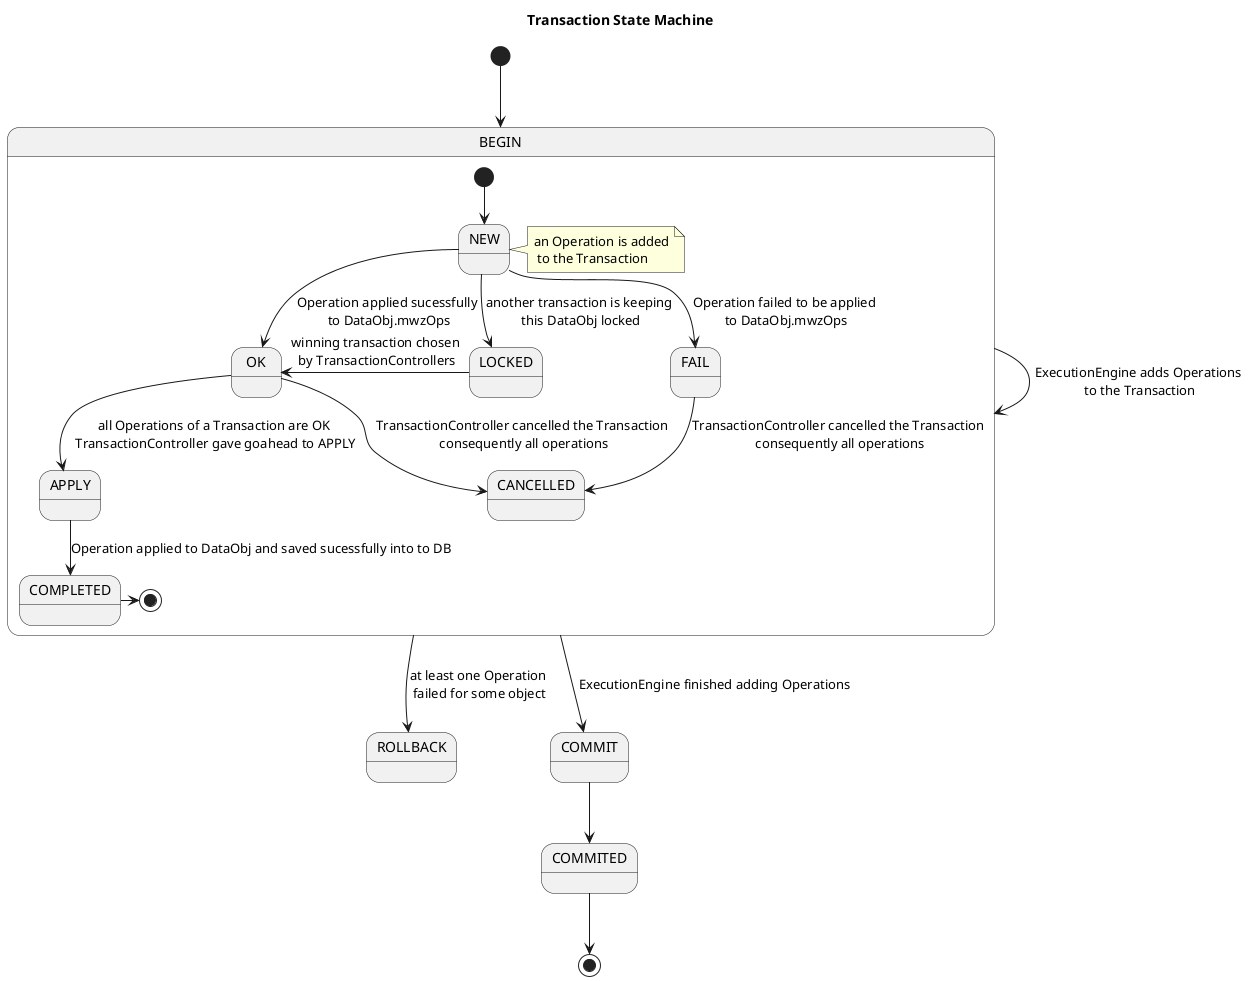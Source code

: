 @startuml TransactionStateMachine

title Transaction State Machine

[*] --> BEGIN

BEGIN -> BEGIN: ExecutionEngine adds Operations\n to the Transaction

BEGIN --> ROLLBACK: at least one Operation\n failed for some object

BEGIN --> COMMIT: ExecutionEngine finished adding Operations

state BEGIN {
  [*] --> NEW
  note right of NEW: an Operation is added\n to the Transaction
  NEW --> OK: Operation applied sucessfully\n to DataObj.mwzOps
  NEW --> FAIL: Operation failed to be applied\n to DataObj.mwzOps
  NEW --> LOCKED: another transaction is keeping\n this DataObj locked
  LOCKED -left-> OK: winning transaction chosen\n by TransactionControllers
  OK --> APPLY: all Operations of a Transaction are OK\n TransactionController gave goahead to APPLY
  FAIL --> CANCELLED: TransactionController cancelled the Transaction\n consequently all operations
  OK --> CANCELLED: TransactionController cancelled the Transaction\n consequently all operations
  APPLY --> COMPLETED: Operation applied to DataObj and saved sucessfully into to DB
  COMPLETED -> [*]
}

COMMIT --> COMMITED

COMMITED --> [*]

@enduml
